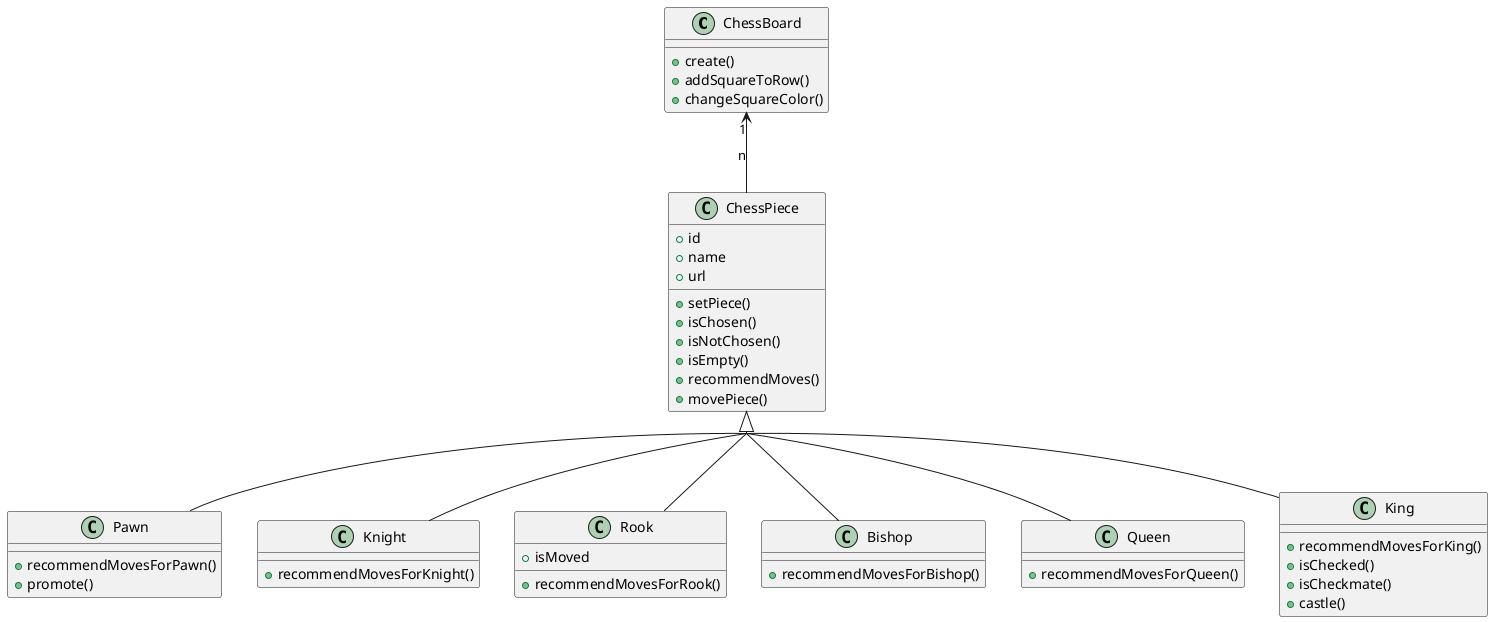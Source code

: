 @startuml ChessBoard
skinparam groupInheritance 2
class ChessBoard {
    + create()
    + addSquareToRow()
    + changeSquareColor()
}
class ChessPiece {
    + id
    + name 
    + url 
    + setPiece() 
    + isChosen() 
    + isNotChosen()
    + isEmpty()
    + recommendMoves() 
    + movePiece()
}
class Pawn {
    + recommendMovesForPawn()
    + promote()
}
class Knight {
    + recommendMovesForKnight()
}
class Rook {
    + isMoved
    + recommendMovesForRook()
}
class Bishop {
    + recommendMovesForBishop()
}
class Queen {
    + recommendMovesForQueen()
}
class King {
    + recommendMovesForKing()
    + isChecked()
    + isCheckmate()
    + castle()
}

ChessBoard "1" <-- "n" ChessPiece
ChessPiece <|-- Pawn 
ChessPiece <|-- Rook 
ChessPiece <|-- Knight 
ChessPiece <|-- Bishop 
ChessPiece <|-- Queen  
ChessPiece <|-- King 
@enduml
